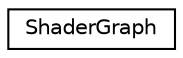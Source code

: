 digraph G
{
  edge [fontname="Helvetica",fontsize="10",labelfontname="Helvetica",labelfontsize="10"];
  node [fontname="Helvetica",fontsize="10",shape=record];
  rankdir=LR;
  Node1 [label="ShaderGraph",height=0.2,width=0.4,color="black", fillcolor="white", style="filled",URL="$d7/d65/classShaderGraph.html"];
}
